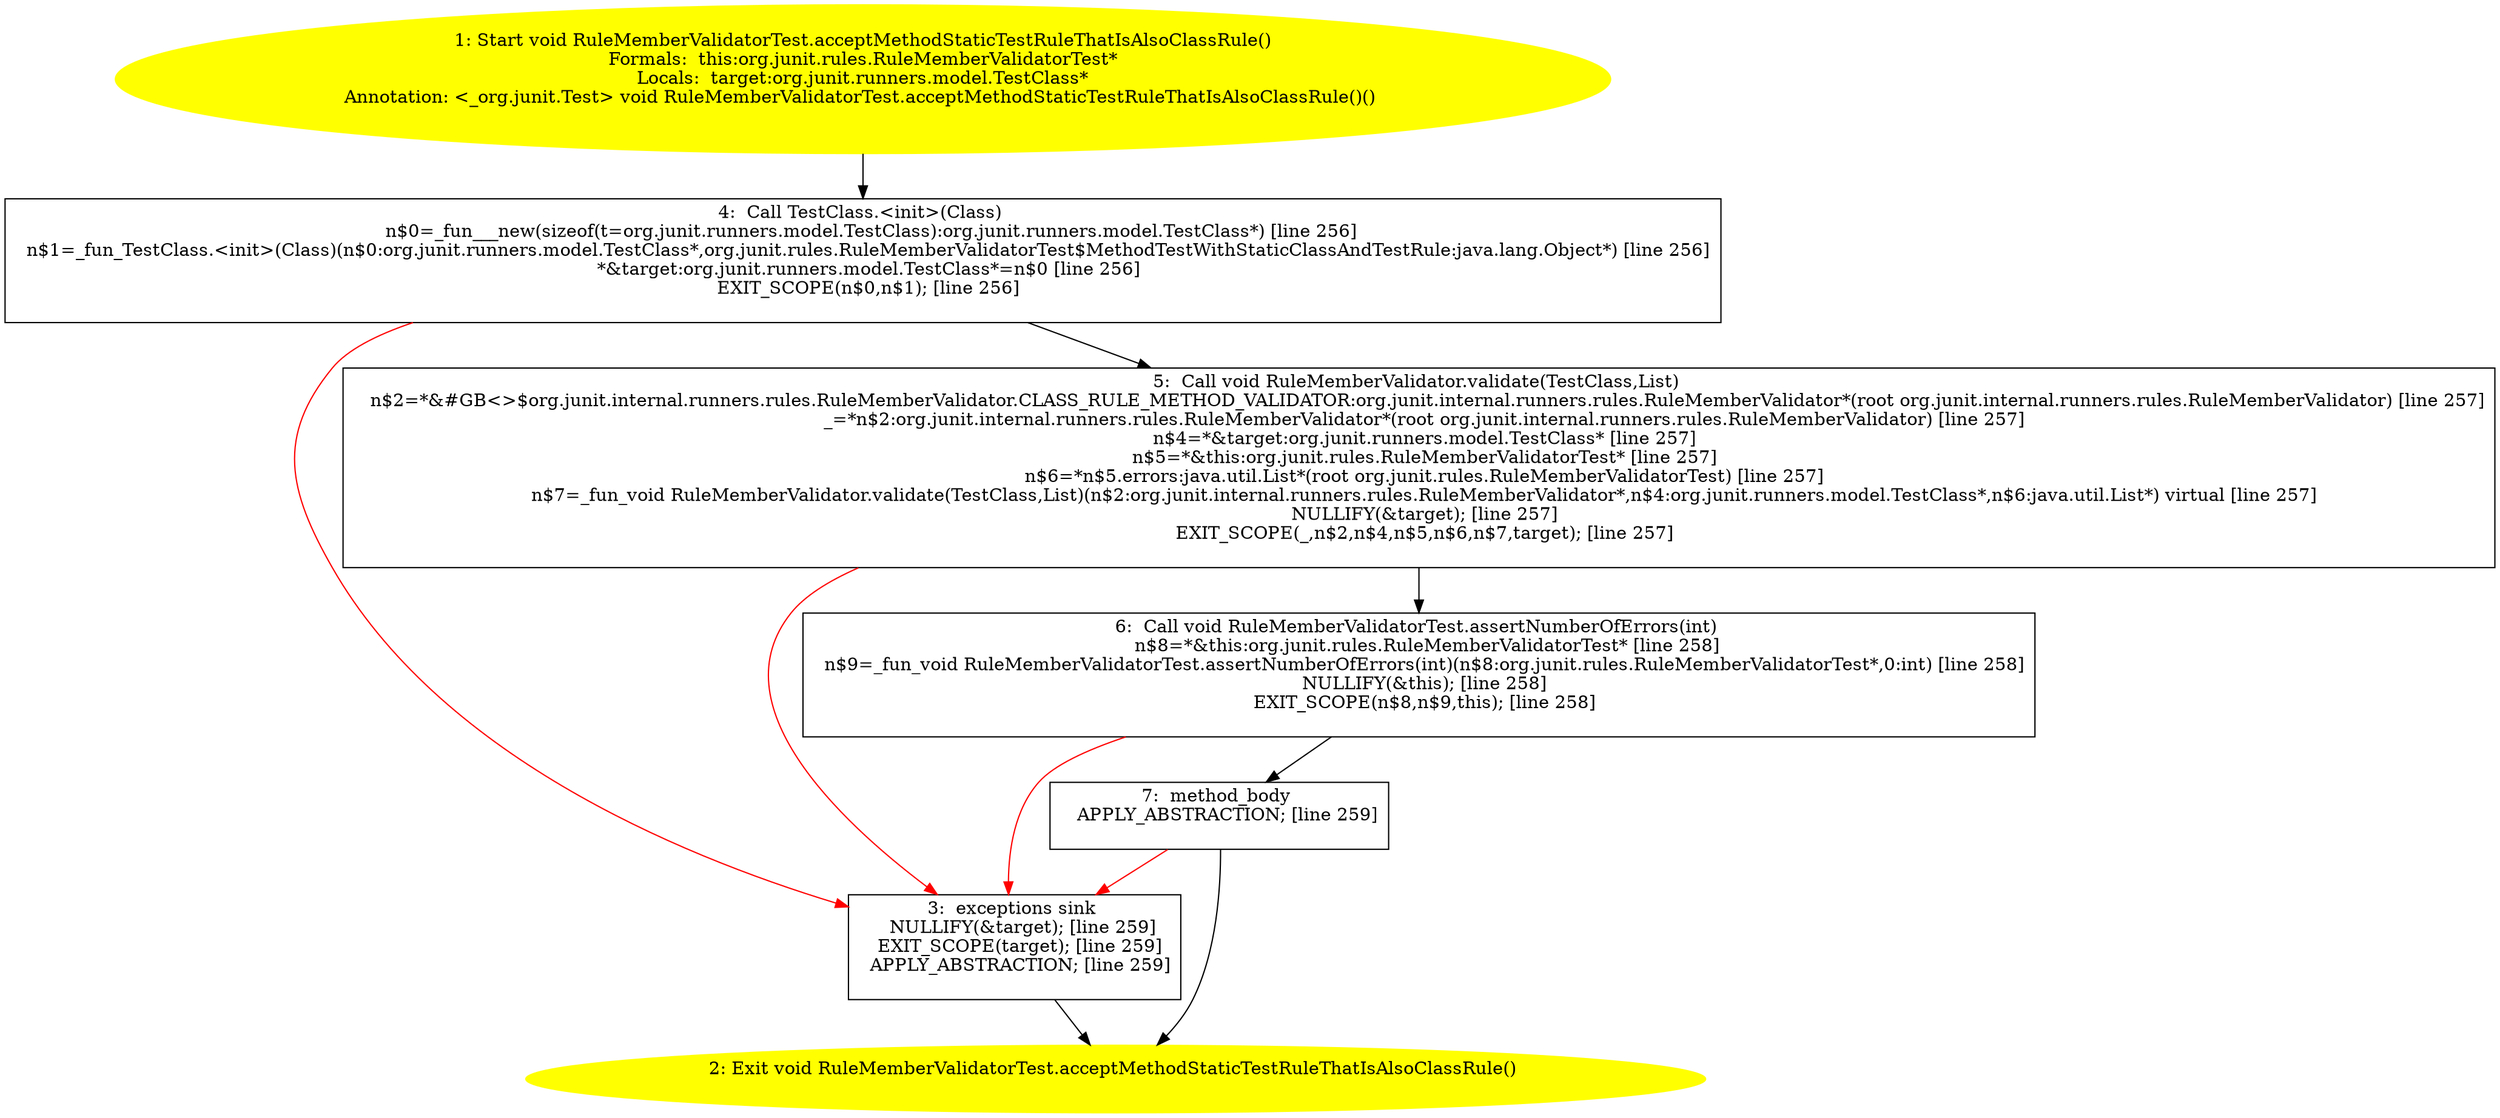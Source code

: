 /* @generated */
digraph cfg {
"org.junit.rules.RuleMemberValidatorTest.acceptMethodStaticTestRuleThatIsAlsoClassRule():void.563ba7dfcdc07d376332a7dfeefc376d_1" [label="1: Start void RuleMemberValidatorTest.acceptMethodStaticTestRuleThatIsAlsoClassRule()\nFormals:  this:org.junit.rules.RuleMemberValidatorTest*\nLocals:  target:org.junit.runners.model.TestClass*\nAnnotation: <_org.junit.Test> void RuleMemberValidatorTest.acceptMethodStaticTestRuleThatIsAlsoClassRule()() \n  " color=yellow style=filled]
	

	 "org.junit.rules.RuleMemberValidatorTest.acceptMethodStaticTestRuleThatIsAlsoClassRule():void.563ba7dfcdc07d376332a7dfeefc376d_1" -> "org.junit.rules.RuleMemberValidatorTest.acceptMethodStaticTestRuleThatIsAlsoClassRule():void.563ba7dfcdc07d376332a7dfeefc376d_4" ;
"org.junit.rules.RuleMemberValidatorTest.acceptMethodStaticTestRuleThatIsAlsoClassRule():void.563ba7dfcdc07d376332a7dfeefc376d_2" [label="2: Exit void RuleMemberValidatorTest.acceptMethodStaticTestRuleThatIsAlsoClassRule() \n  " color=yellow style=filled]
	

"org.junit.rules.RuleMemberValidatorTest.acceptMethodStaticTestRuleThatIsAlsoClassRule():void.563ba7dfcdc07d376332a7dfeefc376d_3" [label="3:  exceptions sink \n   NULLIFY(&target); [line 259]\n  EXIT_SCOPE(target); [line 259]\n  APPLY_ABSTRACTION; [line 259]\n " shape="box"]
	

	 "org.junit.rules.RuleMemberValidatorTest.acceptMethodStaticTestRuleThatIsAlsoClassRule():void.563ba7dfcdc07d376332a7dfeefc376d_3" -> "org.junit.rules.RuleMemberValidatorTest.acceptMethodStaticTestRuleThatIsAlsoClassRule():void.563ba7dfcdc07d376332a7dfeefc376d_2" ;
"org.junit.rules.RuleMemberValidatorTest.acceptMethodStaticTestRuleThatIsAlsoClassRule():void.563ba7dfcdc07d376332a7dfeefc376d_4" [label="4:  Call TestClass.<init>(Class) \n   n$0=_fun___new(sizeof(t=org.junit.runners.model.TestClass):org.junit.runners.model.TestClass*) [line 256]\n  n$1=_fun_TestClass.<init>(Class)(n$0:org.junit.runners.model.TestClass*,org.junit.rules.RuleMemberValidatorTest$MethodTestWithStaticClassAndTestRule:java.lang.Object*) [line 256]\n  *&target:org.junit.runners.model.TestClass*=n$0 [line 256]\n  EXIT_SCOPE(n$0,n$1); [line 256]\n " shape="box"]
	

	 "org.junit.rules.RuleMemberValidatorTest.acceptMethodStaticTestRuleThatIsAlsoClassRule():void.563ba7dfcdc07d376332a7dfeefc376d_4" -> "org.junit.rules.RuleMemberValidatorTest.acceptMethodStaticTestRuleThatIsAlsoClassRule():void.563ba7dfcdc07d376332a7dfeefc376d_5" ;
	 "org.junit.rules.RuleMemberValidatorTest.acceptMethodStaticTestRuleThatIsAlsoClassRule():void.563ba7dfcdc07d376332a7dfeefc376d_4" -> "org.junit.rules.RuleMemberValidatorTest.acceptMethodStaticTestRuleThatIsAlsoClassRule():void.563ba7dfcdc07d376332a7dfeefc376d_3" [color="red" ];
"org.junit.rules.RuleMemberValidatorTest.acceptMethodStaticTestRuleThatIsAlsoClassRule():void.563ba7dfcdc07d376332a7dfeefc376d_5" [label="5:  Call void RuleMemberValidator.validate(TestClass,List) \n   n$2=*&#GB<>$org.junit.internal.runners.rules.RuleMemberValidator.CLASS_RULE_METHOD_VALIDATOR:org.junit.internal.runners.rules.RuleMemberValidator*(root org.junit.internal.runners.rules.RuleMemberValidator) [line 257]\n  _=*n$2:org.junit.internal.runners.rules.RuleMemberValidator*(root org.junit.internal.runners.rules.RuleMemberValidator) [line 257]\n  n$4=*&target:org.junit.runners.model.TestClass* [line 257]\n  n$5=*&this:org.junit.rules.RuleMemberValidatorTest* [line 257]\n  n$6=*n$5.errors:java.util.List*(root org.junit.rules.RuleMemberValidatorTest) [line 257]\n  n$7=_fun_void RuleMemberValidator.validate(TestClass,List)(n$2:org.junit.internal.runners.rules.RuleMemberValidator*,n$4:org.junit.runners.model.TestClass*,n$6:java.util.List*) virtual [line 257]\n  NULLIFY(&target); [line 257]\n  EXIT_SCOPE(_,n$2,n$4,n$5,n$6,n$7,target); [line 257]\n " shape="box"]
	

	 "org.junit.rules.RuleMemberValidatorTest.acceptMethodStaticTestRuleThatIsAlsoClassRule():void.563ba7dfcdc07d376332a7dfeefc376d_5" -> "org.junit.rules.RuleMemberValidatorTest.acceptMethodStaticTestRuleThatIsAlsoClassRule():void.563ba7dfcdc07d376332a7dfeefc376d_6" ;
	 "org.junit.rules.RuleMemberValidatorTest.acceptMethodStaticTestRuleThatIsAlsoClassRule():void.563ba7dfcdc07d376332a7dfeefc376d_5" -> "org.junit.rules.RuleMemberValidatorTest.acceptMethodStaticTestRuleThatIsAlsoClassRule():void.563ba7dfcdc07d376332a7dfeefc376d_3" [color="red" ];
"org.junit.rules.RuleMemberValidatorTest.acceptMethodStaticTestRuleThatIsAlsoClassRule():void.563ba7dfcdc07d376332a7dfeefc376d_6" [label="6:  Call void RuleMemberValidatorTest.assertNumberOfErrors(int) \n   n$8=*&this:org.junit.rules.RuleMemberValidatorTest* [line 258]\n  n$9=_fun_void RuleMemberValidatorTest.assertNumberOfErrors(int)(n$8:org.junit.rules.RuleMemberValidatorTest*,0:int) [line 258]\n  NULLIFY(&this); [line 258]\n  EXIT_SCOPE(n$8,n$9,this); [line 258]\n " shape="box"]
	

	 "org.junit.rules.RuleMemberValidatorTest.acceptMethodStaticTestRuleThatIsAlsoClassRule():void.563ba7dfcdc07d376332a7dfeefc376d_6" -> "org.junit.rules.RuleMemberValidatorTest.acceptMethodStaticTestRuleThatIsAlsoClassRule():void.563ba7dfcdc07d376332a7dfeefc376d_7" ;
	 "org.junit.rules.RuleMemberValidatorTest.acceptMethodStaticTestRuleThatIsAlsoClassRule():void.563ba7dfcdc07d376332a7dfeefc376d_6" -> "org.junit.rules.RuleMemberValidatorTest.acceptMethodStaticTestRuleThatIsAlsoClassRule():void.563ba7dfcdc07d376332a7dfeefc376d_3" [color="red" ];
"org.junit.rules.RuleMemberValidatorTest.acceptMethodStaticTestRuleThatIsAlsoClassRule():void.563ba7dfcdc07d376332a7dfeefc376d_7" [label="7:  method_body \n   APPLY_ABSTRACTION; [line 259]\n " shape="box"]
	

	 "org.junit.rules.RuleMemberValidatorTest.acceptMethodStaticTestRuleThatIsAlsoClassRule():void.563ba7dfcdc07d376332a7dfeefc376d_7" -> "org.junit.rules.RuleMemberValidatorTest.acceptMethodStaticTestRuleThatIsAlsoClassRule():void.563ba7dfcdc07d376332a7dfeefc376d_2" ;
	 "org.junit.rules.RuleMemberValidatorTest.acceptMethodStaticTestRuleThatIsAlsoClassRule():void.563ba7dfcdc07d376332a7dfeefc376d_7" -> "org.junit.rules.RuleMemberValidatorTest.acceptMethodStaticTestRuleThatIsAlsoClassRule():void.563ba7dfcdc07d376332a7dfeefc376d_3" [color="red" ];
}
